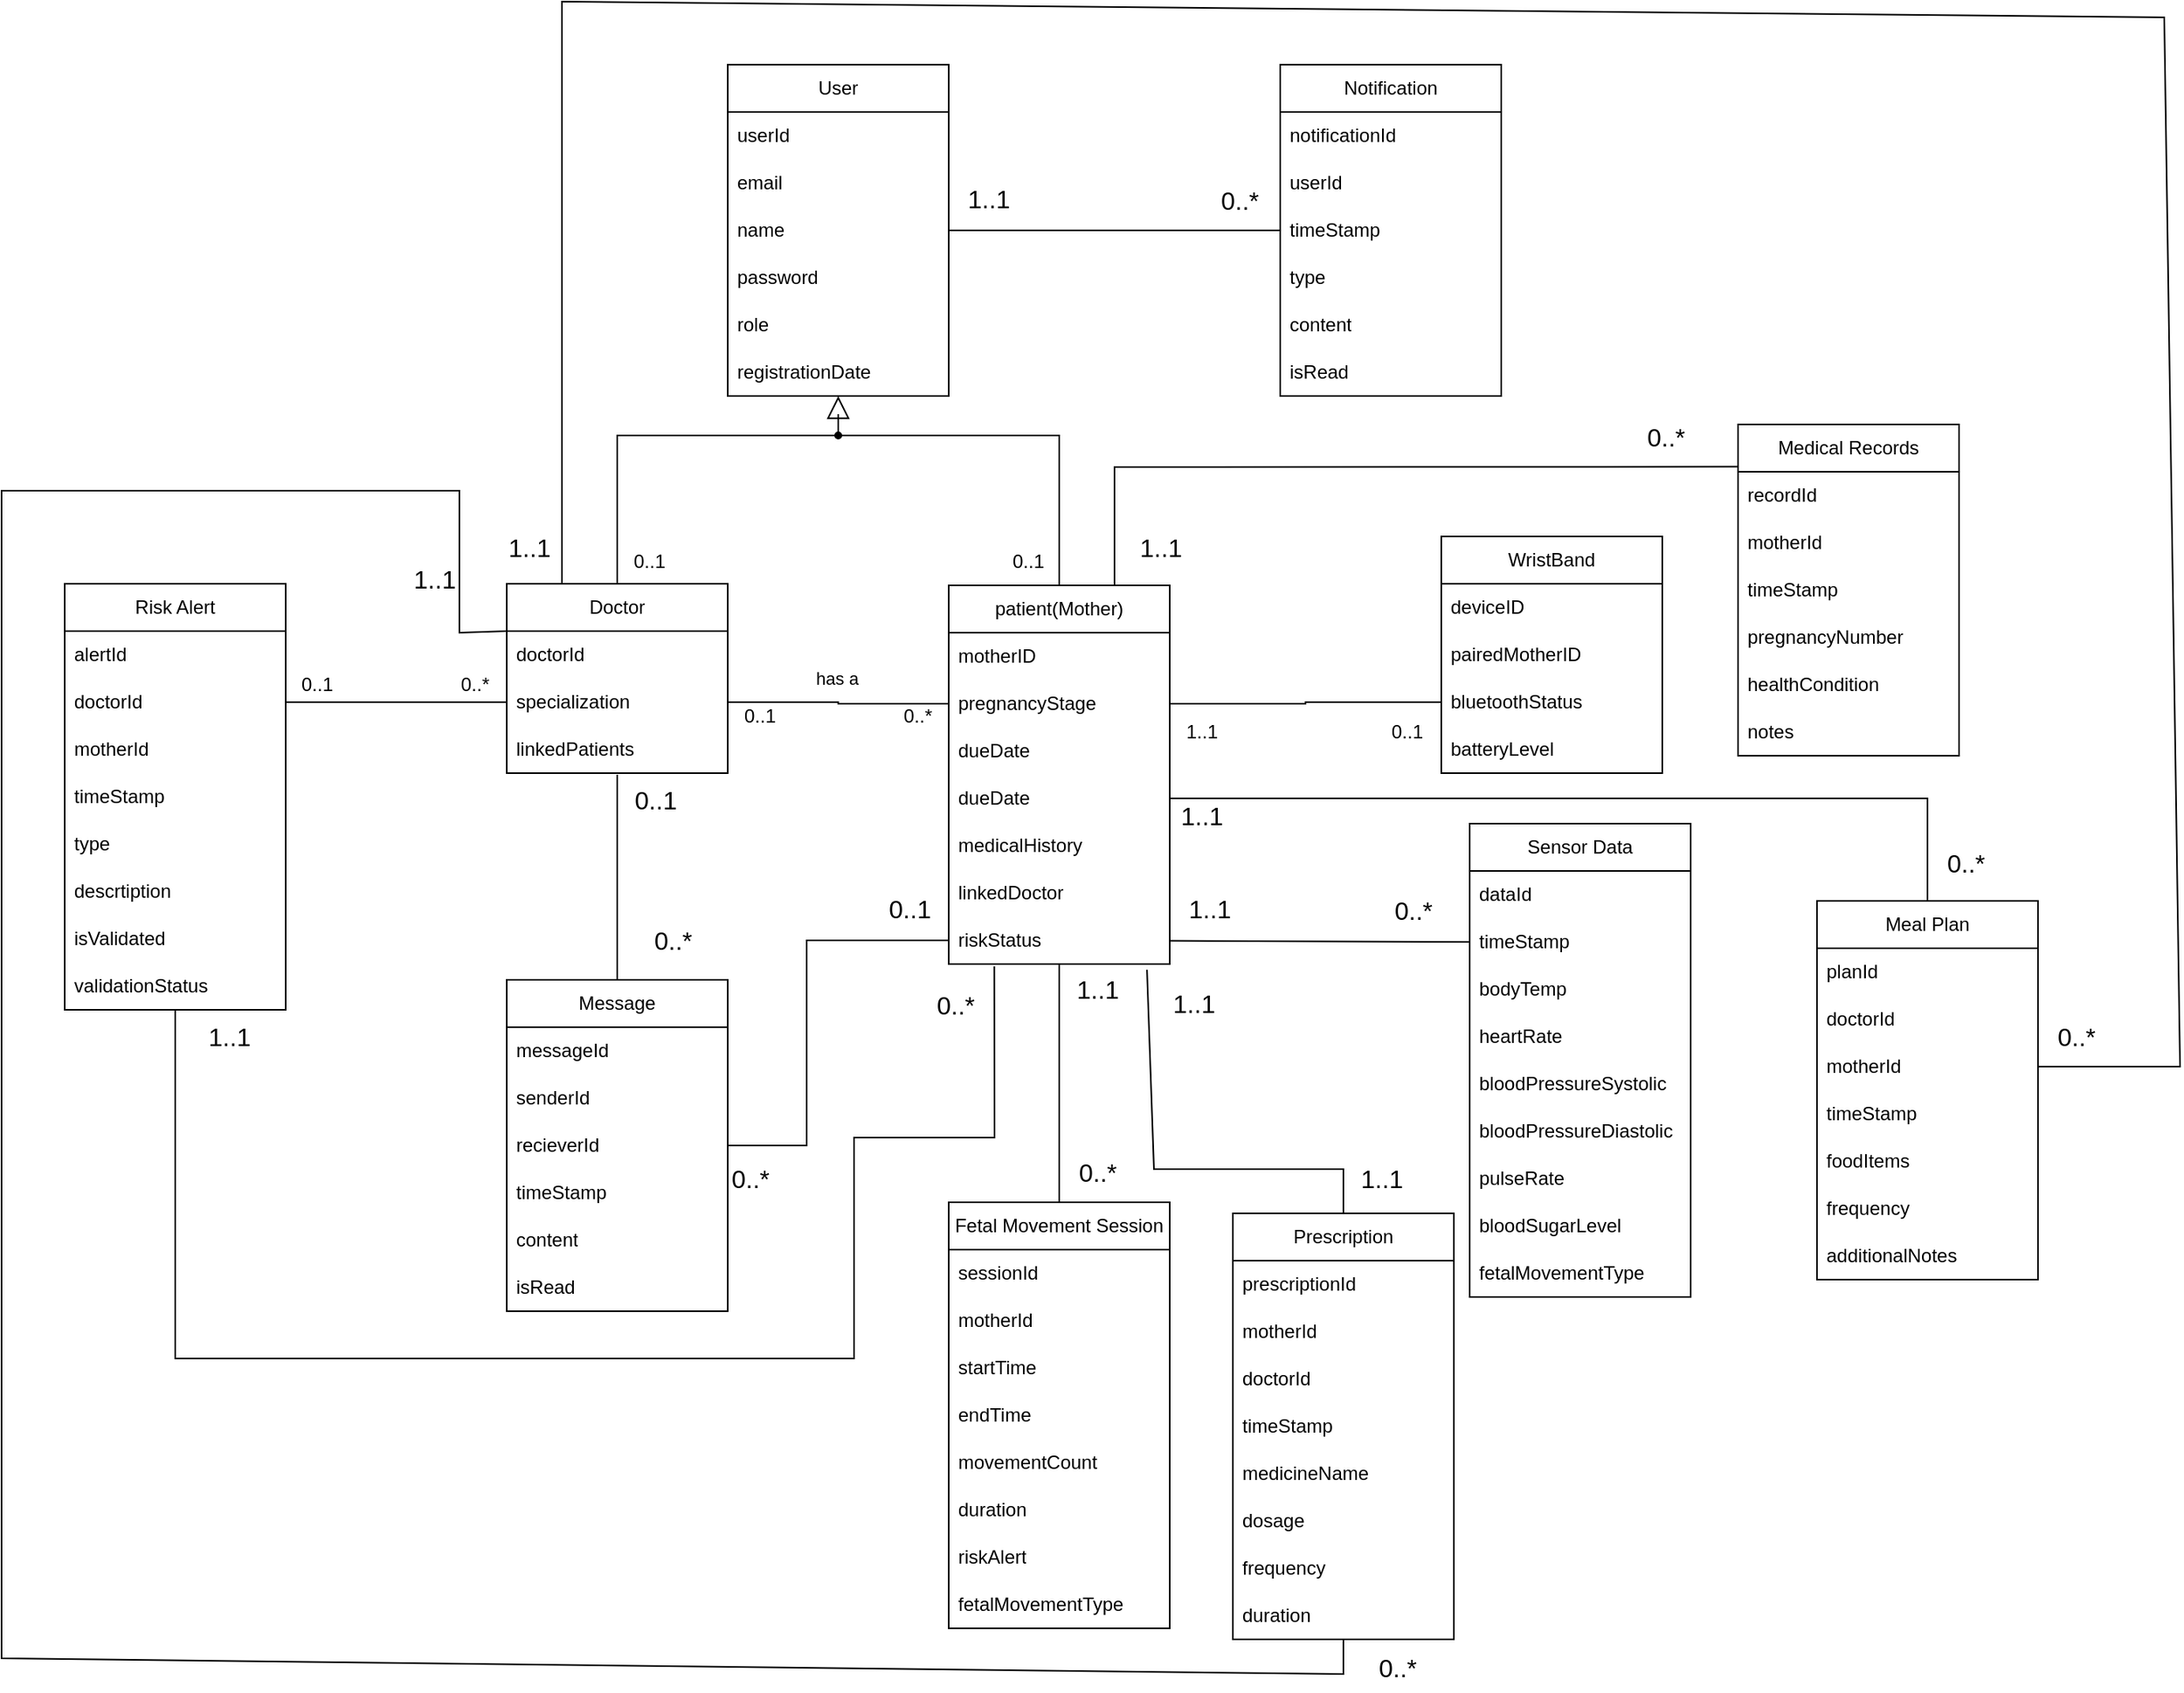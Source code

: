 <mxfile version="27.1.4">
  <diagram name="Page-1" id="QXlOrae3HvcA73Odysrz">
    <mxGraphModel dx="2279" dy="964" grid="1" gridSize="10" guides="1" tooltips="1" connect="1" arrows="1" fold="1" page="1" pageScale="1" pageWidth="850" pageHeight="1100" math="0" shadow="0">
      <root>
        <mxCell id="0" />
        <mxCell id="1" parent="0" />
        <mxCell id="uFgZeUcp4ouyGwzH0i9e-1" value="User" style="swimlane;fontStyle=0;childLayout=stackLayout;horizontal=1;startSize=30;horizontalStack=0;resizeParent=1;resizeParentMax=0;resizeLast=0;collapsible=1;marginBottom=0;whiteSpace=wrap;html=1;" parent="1" vertex="1">
          <mxGeometry x="120" y="60" width="140" height="210" as="geometry" />
        </mxCell>
        <mxCell id="uFgZeUcp4ouyGwzH0i9e-2" value="userId" style="text;strokeColor=none;fillColor=none;align=left;verticalAlign=middle;spacingLeft=4;spacingRight=4;overflow=hidden;points=[[0,0.5],[1,0.5]];portConstraint=eastwest;rotatable=0;whiteSpace=wrap;html=1;" parent="uFgZeUcp4ouyGwzH0i9e-1" vertex="1">
          <mxGeometry y="30" width="140" height="30" as="geometry" />
        </mxCell>
        <mxCell id="uFgZeUcp4ouyGwzH0i9e-3" value="email" style="text;strokeColor=none;fillColor=none;align=left;verticalAlign=middle;spacingLeft=4;spacingRight=4;overflow=hidden;points=[[0,0.5],[1,0.5]];portConstraint=eastwest;rotatable=0;whiteSpace=wrap;html=1;" parent="uFgZeUcp4ouyGwzH0i9e-1" vertex="1">
          <mxGeometry y="60" width="140" height="30" as="geometry" />
        </mxCell>
        <mxCell id="uFgZeUcp4ouyGwzH0i9e-4" value="name" style="text;strokeColor=none;fillColor=none;align=left;verticalAlign=middle;spacingLeft=4;spacingRight=4;overflow=hidden;points=[[0,0.5],[1,0.5]];portConstraint=eastwest;rotatable=0;whiteSpace=wrap;html=1;" parent="uFgZeUcp4ouyGwzH0i9e-1" vertex="1">
          <mxGeometry y="90" width="140" height="30" as="geometry" />
        </mxCell>
        <mxCell id="uFgZeUcp4ouyGwzH0i9e-5" value="password" style="text;strokeColor=none;fillColor=none;align=left;verticalAlign=middle;spacingLeft=4;spacingRight=4;overflow=hidden;points=[[0,0.5],[1,0.5]];portConstraint=eastwest;rotatable=0;whiteSpace=wrap;html=1;" parent="uFgZeUcp4ouyGwzH0i9e-1" vertex="1">
          <mxGeometry y="120" width="140" height="30" as="geometry" />
        </mxCell>
        <mxCell id="uFgZeUcp4ouyGwzH0i9e-6" value="role" style="text;strokeColor=none;fillColor=none;align=left;verticalAlign=middle;spacingLeft=4;spacingRight=4;overflow=hidden;points=[[0,0.5],[1,0.5]];portConstraint=eastwest;rotatable=0;whiteSpace=wrap;html=1;" parent="uFgZeUcp4ouyGwzH0i9e-1" vertex="1">
          <mxGeometry y="150" width="140" height="30" as="geometry" />
        </mxCell>
        <mxCell id="uFgZeUcp4ouyGwzH0i9e-13" value="registrationDate" style="text;strokeColor=none;fillColor=none;align=left;verticalAlign=middle;spacingLeft=4;spacingRight=4;overflow=hidden;points=[[0,0.5],[1,0.5]];portConstraint=eastwest;rotatable=0;whiteSpace=wrap;html=1;" parent="uFgZeUcp4ouyGwzH0i9e-1" vertex="1">
          <mxGeometry y="180" width="140" height="30" as="geometry" />
        </mxCell>
        <mxCell id="uFgZeUcp4ouyGwzH0i9e-14" value="Doctor" style="swimlane;fontStyle=0;childLayout=stackLayout;horizontal=1;startSize=30;horizontalStack=0;resizeParent=1;resizeParentMax=0;resizeLast=0;collapsible=1;marginBottom=0;whiteSpace=wrap;html=1;" parent="1" vertex="1">
          <mxGeometry x="-20" y="389" width="140" height="120" as="geometry" />
        </mxCell>
        <mxCell id="uFgZeUcp4ouyGwzH0i9e-15" value="doctorId" style="text;strokeColor=none;fillColor=none;align=left;verticalAlign=middle;spacingLeft=4;spacingRight=4;overflow=hidden;points=[[0,0.5],[1,0.5]];portConstraint=eastwest;rotatable=0;whiteSpace=wrap;html=1;" parent="uFgZeUcp4ouyGwzH0i9e-14" vertex="1">
          <mxGeometry y="30" width="140" height="30" as="geometry" />
        </mxCell>
        <mxCell id="uFgZeUcp4ouyGwzH0i9e-16" value="specialization" style="text;strokeColor=none;fillColor=none;align=left;verticalAlign=middle;spacingLeft=4;spacingRight=4;overflow=hidden;points=[[0,0.5],[1,0.5]];portConstraint=eastwest;rotatable=0;whiteSpace=wrap;html=1;" parent="uFgZeUcp4ouyGwzH0i9e-14" vertex="1">
          <mxGeometry y="60" width="140" height="30" as="geometry" />
        </mxCell>
        <mxCell id="uFgZeUcp4ouyGwzH0i9e-17" value="linkedPatients" style="text;strokeColor=none;fillColor=none;align=left;verticalAlign=middle;spacingLeft=4;spacingRight=4;overflow=hidden;points=[[0,0.5],[1,0.5]];portConstraint=eastwest;rotatable=0;whiteSpace=wrap;html=1;" parent="uFgZeUcp4ouyGwzH0i9e-14" vertex="1">
          <mxGeometry y="90" width="140" height="30" as="geometry" />
        </mxCell>
        <mxCell id="jesQ5mPzOSgWK-Ni0imk-15" style="edgeStyle=none;curved=1;rounded=0;orthogonalLoop=1;jettySize=auto;html=1;fontSize=12;startSize=8;endSize=8;endArrow=none;startFill=0;" edge="1" parent="1" source="uFgZeUcp4ouyGwzH0i9e-21" target="uFgZeUcp4ouyGwzH0i9e-46">
          <mxGeometry relative="1" as="geometry" />
        </mxCell>
        <mxCell id="uFgZeUcp4ouyGwzH0i9e-21" value="patient(Mother)" style="swimlane;fontStyle=0;childLayout=stackLayout;horizontal=1;startSize=30;horizontalStack=0;resizeParent=1;resizeParentMax=0;resizeLast=0;collapsible=1;marginBottom=0;whiteSpace=wrap;html=1;" parent="1" vertex="1">
          <mxGeometry x="260" y="390" width="140" height="240" as="geometry" />
        </mxCell>
        <mxCell id="uFgZeUcp4ouyGwzH0i9e-22" value="motherID" style="text;strokeColor=none;fillColor=none;align=left;verticalAlign=middle;spacingLeft=4;spacingRight=4;overflow=hidden;points=[[0,0.5],[1,0.5]];portConstraint=eastwest;rotatable=0;whiteSpace=wrap;html=1;" parent="uFgZeUcp4ouyGwzH0i9e-21" vertex="1">
          <mxGeometry y="30" width="140" height="30" as="geometry" />
        </mxCell>
        <mxCell id="uFgZeUcp4ouyGwzH0i9e-23" value="pregnancyStage" style="text;strokeColor=none;fillColor=none;align=left;verticalAlign=middle;spacingLeft=4;spacingRight=4;overflow=hidden;points=[[0,0.5],[1,0.5]];portConstraint=eastwest;rotatable=0;whiteSpace=wrap;html=1;" parent="uFgZeUcp4ouyGwzH0i9e-21" vertex="1">
          <mxGeometry y="60" width="140" height="30" as="geometry" />
        </mxCell>
        <mxCell id="uFgZeUcp4ouyGwzH0i9e-24" value="dueDate" style="text;strokeColor=none;fillColor=none;align=left;verticalAlign=middle;spacingLeft=4;spacingRight=4;overflow=hidden;points=[[0,0.5],[1,0.5]];portConstraint=eastwest;rotatable=0;whiteSpace=wrap;html=1;" parent="uFgZeUcp4ouyGwzH0i9e-21" vertex="1">
          <mxGeometry y="90" width="140" height="30" as="geometry" />
        </mxCell>
        <mxCell id="SvW5NllUIpHuFketknN2-15" value="dueDate" style="text;strokeColor=none;fillColor=none;align=left;verticalAlign=middle;spacingLeft=4;spacingRight=4;overflow=hidden;points=[[0,0.5],[1,0.5]];portConstraint=eastwest;rotatable=0;whiteSpace=wrap;html=1;" parent="uFgZeUcp4ouyGwzH0i9e-21" vertex="1">
          <mxGeometry y="120" width="140" height="30" as="geometry" />
        </mxCell>
        <mxCell id="uFgZeUcp4ouyGwzH0i9e-25" value="medicalHistory" style="text;strokeColor=none;fillColor=none;align=left;verticalAlign=middle;spacingLeft=4;spacingRight=4;overflow=hidden;points=[[0,0.5],[1,0.5]];portConstraint=eastwest;rotatable=0;whiteSpace=wrap;html=1;" parent="uFgZeUcp4ouyGwzH0i9e-21" vertex="1">
          <mxGeometry y="150" width="140" height="30" as="geometry" />
        </mxCell>
        <mxCell id="uFgZeUcp4ouyGwzH0i9e-26" value="linkedDoctor" style="text;strokeColor=none;fillColor=none;align=left;verticalAlign=middle;spacingLeft=4;spacingRight=4;overflow=hidden;points=[[0,0.5],[1,0.5]];portConstraint=eastwest;rotatable=0;whiteSpace=wrap;html=1;" parent="uFgZeUcp4ouyGwzH0i9e-21" vertex="1">
          <mxGeometry y="180" width="140" height="30" as="geometry" />
        </mxCell>
        <mxCell id="uFgZeUcp4ouyGwzH0i9e-27" value="riskStatus" style="text;strokeColor=none;fillColor=none;align=left;verticalAlign=middle;spacingLeft=4;spacingRight=4;overflow=hidden;points=[[0,0.5],[1,0.5]];portConstraint=eastwest;rotatable=0;whiteSpace=wrap;html=1;" parent="uFgZeUcp4ouyGwzH0i9e-21" vertex="1">
          <mxGeometry y="210" width="140" height="30" as="geometry" />
        </mxCell>
        <mxCell id="uFgZeUcp4ouyGwzH0i9e-28" value="WristBand" style="swimlane;fontStyle=0;childLayout=stackLayout;horizontal=1;startSize=30;horizontalStack=0;resizeParent=1;resizeParentMax=0;resizeLast=0;collapsible=1;marginBottom=0;whiteSpace=wrap;html=1;" parent="1" vertex="1">
          <mxGeometry x="572" y="359" width="140" height="150" as="geometry" />
        </mxCell>
        <mxCell id="uFgZeUcp4ouyGwzH0i9e-29" value="deviceID" style="text;strokeColor=none;fillColor=none;align=left;verticalAlign=middle;spacingLeft=4;spacingRight=4;overflow=hidden;points=[[0,0.5],[1,0.5]];portConstraint=eastwest;rotatable=0;whiteSpace=wrap;html=1;" parent="uFgZeUcp4ouyGwzH0i9e-28" vertex="1">
          <mxGeometry y="30" width="140" height="30" as="geometry" />
        </mxCell>
        <mxCell id="uFgZeUcp4ouyGwzH0i9e-30" value="pairedMotherID" style="text;strokeColor=none;fillColor=none;align=left;verticalAlign=middle;spacingLeft=4;spacingRight=4;overflow=hidden;points=[[0,0.5],[1,0.5]];portConstraint=eastwest;rotatable=0;whiteSpace=wrap;html=1;" parent="uFgZeUcp4ouyGwzH0i9e-28" vertex="1">
          <mxGeometry y="60" width="140" height="30" as="geometry" />
        </mxCell>
        <mxCell id="uFgZeUcp4ouyGwzH0i9e-31" value="bluetoothStatus" style="text;strokeColor=none;fillColor=none;align=left;verticalAlign=middle;spacingLeft=4;spacingRight=4;overflow=hidden;points=[[0,0.5],[1,0.5]];portConstraint=eastwest;rotatable=0;whiteSpace=wrap;html=1;" parent="uFgZeUcp4ouyGwzH0i9e-28" vertex="1">
          <mxGeometry y="90" width="140" height="30" as="geometry" />
        </mxCell>
        <mxCell id="uFgZeUcp4ouyGwzH0i9e-32" value="batteryLevel" style="text;strokeColor=none;fillColor=none;align=left;verticalAlign=middle;spacingLeft=4;spacingRight=4;overflow=hidden;points=[[0,0.5],[1,0.5]];portConstraint=eastwest;rotatable=0;whiteSpace=wrap;html=1;" parent="uFgZeUcp4ouyGwzH0i9e-28" vertex="1">
          <mxGeometry y="120" width="140" height="30" as="geometry" />
        </mxCell>
        <mxCell id="uFgZeUcp4ouyGwzH0i9e-35" value="Sensor Data" style="swimlane;fontStyle=0;childLayout=stackLayout;horizontal=1;startSize=30;horizontalStack=0;resizeParent=1;resizeParentMax=0;resizeLast=0;collapsible=1;marginBottom=0;whiteSpace=wrap;html=1;" parent="1" vertex="1">
          <mxGeometry x="590" y="541" width="140" height="300" as="geometry" />
        </mxCell>
        <mxCell id="uFgZeUcp4ouyGwzH0i9e-36" value="dataId" style="text;strokeColor=none;fillColor=none;align=left;verticalAlign=middle;spacingLeft=4;spacingRight=4;overflow=hidden;points=[[0,0.5],[1,0.5]];portConstraint=eastwest;rotatable=0;whiteSpace=wrap;html=1;" parent="uFgZeUcp4ouyGwzH0i9e-35" vertex="1">
          <mxGeometry y="30" width="140" height="30" as="geometry" />
        </mxCell>
        <mxCell id="uFgZeUcp4ouyGwzH0i9e-37" value="timeStamp" style="text;strokeColor=none;fillColor=none;align=left;verticalAlign=middle;spacingLeft=4;spacingRight=4;overflow=hidden;points=[[0,0.5],[1,0.5]];portConstraint=eastwest;rotatable=0;whiteSpace=wrap;html=1;" parent="uFgZeUcp4ouyGwzH0i9e-35" vertex="1">
          <mxGeometry y="60" width="140" height="30" as="geometry" />
        </mxCell>
        <mxCell id="uFgZeUcp4ouyGwzH0i9e-38" value="bodyTemp" style="text;strokeColor=none;fillColor=none;align=left;verticalAlign=middle;spacingLeft=4;spacingRight=4;overflow=hidden;points=[[0,0.5],[1,0.5]];portConstraint=eastwest;rotatable=0;whiteSpace=wrap;html=1;" parent="uFgZeUcp4ouyGwzH0i9e-35" vertex="1">
          <mxGeometry y="90" width="140" height="30" as="geometry" />
        </mxCell>
        <mxCell id="uFgZeUcp4ouyGwzH0i9e-39" value="heartRate" style="text;strokeColor=none;fillColor=none;align=left;verticalAlign=middle;spacingLeft=4;spacingRight=4;overflow=hidden;points=[[0,0.5],[1,0.5]];portConstraint=eastwest;rotatable=0;whiteSpace=wrap;html=1;" parent="uFgZeUcp4ouyGwzH0i9e-35" vertex="1">
          <mxGeometry y="120" width="140" height="30" as="geometry" />
        </mxCell>
        <mxCell id="uFgZeUcp4ouyGwzH0i9e-40" value="bloodPressureSystolic" style="text;strokeColor=none;fillColor=none;align=left;verticalAlign=middle;spacingLeft=4;spacingRight=4;overflow=hidden;points=[[0,0.5],[1,0.5]];portConstraint=eastwest;rotatable=0;whiteSpace=wrap;html=1;" parent="uFgZeUcp4ouyGwzH0i9e-35" vertex="1">
          <mxGeometry y="150" width="140" height="30" as="geometry" />
        </mxCell>
        <mxCell id="uFgZeUcp4ouyGwzH0i9e-42" value="bloodPressureDiastolic" style="text;strokeColor=none;fillColor=none;align=left;verticalAlign=middle;spacingLeft=4;spacingRight=4;overflow=hidden;points=[[0,0.5],[1,0.5]];portConstraint=eastwest;rotatable=0;whiteSpace=wrap;html=1;" parent="uFgZeUcp4ouyGwzH0i9e-35" vertex="1">
          <mxGeometry y="180" width="140" height="30" as="geometry" />
        </mxCell>
        <mxCell id="uFgZeUcp4ouyGwzH0i9e-43" value="pulseRate" style="text;strokeColor=none;fillColor=none;align=left;verticalAlign=middle;spacingLeft=4;spacingRight=4;overflow=hidden;points=[[0,0.5],[1,0.5]];portConstraint=eastwest;rotatable=0;whiteSpace=wrap;html=1;" parent="uFgZeUcp4ouyGwzH0i9e-35" vertex="1">
          <mxGeometry y="210" width="140" height="30" as="geometry" />
        </mxCell>
        <mxCell id="uFgZeUcp4ouyGwzH0i9e-44" value="bloodSugarLevel" style="text;strokeColor=none;fillColor=none;align=left;verticalAlign=middle;spacingLeft=4;spacingRight=4;overflow=hidden;points=[[0,0.5],[1,0.5]];portConstraint=eastwest;rotatable=0;whiteSpace=wrap;html=1;" parent="uFgZeUcp4ouyGwzH0i9e-35" vertex="1">
          <mxGeometry y="240" width="140" height="30" as="geometry" />
        </mxCell>
        <mxCell id="uFgZeUcp4ouyGwzH0i9e-45" value="fetalMovementType" style="text;strokeColor=none;fillColor=none;align=left;verticalAlign=middle;spacingLeft=4;spacingRight=4;overflow=hidden;points=[[0,0.5],[1,0.5]];portConstraint=eastwest;rotatable=0;whiteSpace=wrap;html=1;" parent="uFgZeUcp4ouyGwzH0i9e-35" vertex="1">
          <mxGeometry y="270" width="140" height="30" as="geometry" />
        </mxCell>
        <mxCell id="uFgZeUcp4ouyGwzH0i9e-46" value="Fetal Movement Session" style="swimlane;fontStyle=0;childLayout=stackLayout;horizontal=1;startSize=30;horizontalStack=0;resizeParent=1;resizeParentMax=0;resizeLast=0;collapsible=1;marginBottom=0;whiteSpace=wrap;html=1;" parent="1" vertex="1">
          <mxGeometry x="260" y="781" width="140" height="270" as="geometry" />
        </mxCell>
        <mxCell id="uFgZeUcp4ouyGwzH0i9e-47" value="sessionId" style="text;strokeColor=none;fillColor=none;align=left;verticalAlign=middle;spacingLeft=4;spacingRight=4;overflow=hidden;points=[[0,0.5],[1,0.5]];portConstraint=eastwest;rotatable=0;whiteSpace=wrap;html=1;" parent="uFgZeUcp4ouyGwzH0i9e-46" vertex="1">
          <mxGeometry y="30" width="140" height="30" as="geometry" />
        </mxCell>
        <mxCell id="uFgZeUcp4ouyGwzH0i9e-48" value="motherId" style="text;strokeColor=none;fillColor=none;align=left;verticalAlign=middle;spacingLeft=4;spacingRight=4;overflow=hidden;points=[[0,0.5],[1,0.5]];portConstraint=eastwest;rotatable=0;whiteSpace=wrap;html=1;" parent="uFgZeUcp4ouyGwzH0i9e-46" vertex="1">
          <mxGeometry y="60" width="140" height="30" as="geometry" />
        </mxCell>
        <mxCell id="uFgZeUcp4ouyGwzH0i9e-49" value="startTime" style="text;strokeColor=none;fillColor=none;align=left;verticalAlign=middle;spacingLeft=4;spacingRight=4;overflow=hidden;points=[[0,0.5],[1,0.5]];portConstraint=eastwest;rotatable=0;whiteSpace=wrap;html=1;" parent="uFgZeUcp4ouyGwzH0i9e-46" vertex="1">
          <mxGeometry y="90" width="140" height="30" as="geometry" />
        </mxCell>
        <mxCell id="uFgZeUcp4ouyGwzH0i9e-50" value="endTime" style="text;strokeColor=none;fillColor=none;align=left;verticalAlign=middle;spacingLeft=4;spacingRight=4;overflow=hidden;points=[[0,0.5],[1,0.5]];portConstraint=eastwest;rotatable=0;whiteSpace=wrap;html=1;" parent="uFgZeUcp4ouyGwzH0i9e-46" vertex="1">
          <mxGeometry y="120" width="140" height="30" as="geometry" />
        </mxCell>
        <mxCell id="uFgZeUcp4ouyGwzH0i9e-51" value="movementCount" style="text;strokeColor=none;fillColor=none;align=left;verticalAlign=middle;spacingLeft=4;spacingRight=4;overflow=hidden;points=[[0,0.5],[1,0.5]];portConstraint=eastwest;rotatable=0;whiteSpace=wrap;html=1;" parent="uFgZeUcp4ouyGwzH0i9e-46" vertex="1">
          <mxGeometry y="150" width="140" height="30" as="geometry" />
        </mxCell>
        <mxCell id="uFgZeUcp4ouyGwzH0i9e-52" value="duration" style="text;strokeColor=none;fillColor=none;align=left;verticalAlign=middle;spacingLeft=4;spacingRight=4;overflow=hidden;points=[[0,0.5],[1,0.5]];portConstraint=eastwest;rotatable=0;whiteSpace=wrap;html=1;" parent="uFgZeUcp4ouyGwzH0i9e-46" vertex="1">
          <mxGeometry y="180" width="140" height="30" as="geometry" />
        </mxCell>
        <mxCell id="uFgZeUcp4ouyGwzH0i9e-53" value="riskAlert" style="text;strokeColor=none;fillColor=none;align=left;verticalAlign=middle;spacingLeft=4;spacingRight=4;overflow=hidden;points=[[0,0.5],[1,0.5]];portConstraint=eastwest;rotatable=0;whiteSpace=wrap;html=1;" parent="uFgZeUcp4ouyGwzH0i9e-46" vertex="1">
          <mxGeometry y="210" width="140" height="30" as="geometry" />
        </mxCell>
        <mxCell id="uFgZeUcp4ouyGwzH0i9e-55" value="fetalMovementType" style="text;strokeColor=none;fillColor=none;align=left;verticalAlign=middle;spacingLeft=4;spacingRight=4;overflow=hidden;points=[[0,0.5],[1,0.5]];portConstraint=eastwest;rotatable=0;whiteSpace=wrap;html=1;" parent="uFgZeUcp4ouyGwzH0i9e-46" vertex="1">
          <mxGeometry y="240" width="140" height="30" as="geometry" />
        </mxCell>
        <mxCell id="jesQ5mPzOSgWK-Ni0imk-26" style="edgeStyle=none;curved=0;rounded=0;orthogonalLoop=1;jettySize=auto;html=1;exitX=0.5;exitY=0;exitDx=0;exitDy=0;entryX=1;entryY=0.5;entryDx=0;entryDy=0;fontSize=12;startSize=8;endSize=8;endArrow=none;startFill=0;" edge="1" parent="1" source="uFgZeUcp4ouyGwzH0i9e-56" target="SvW5NllUIpHuFketknN2-15">
          <mxGeometry relative="1" as="geometry">
            <Array as="points">
              <mxPoint x="880" y="525" />
            </Array>
          </mxGeometry>
        </mxCell>
        <mxCell id="uFgZeUcp4ouyGwzH0i9e-56" value="Meal Plan" style="swimlane;fontStyle=0;childLayout=stackLayout;horizontal=1;startSize=30;horizontalStack=0;resizeParent=1;resizeParentMax=0;resizeLast=0;collapsible=1;marginBottom=0;whiteSpace=wrap;html=1;" parent="1" vertex="1">
          <mxGeometry x="810" y="590" width="140" height="240" as="geometry" />
        </mxCell>
        <mxCell id="uFgZeUcp4ouyGwzH0i9e-57" value="planId" style="text;strokeColor=none;fillColor=none;align=left;verticalAlign=middle;spacingLeft=4;spacingRight=4;overflow=hidden;points=[[0,0.5],[1,0.5]];portConstraint=eastwest;rotatable=0;whiteSpace=wrap;html=1;" parent="uFgZeUcp4ouyGwzH0i9e-56" vertex="1">
          <mxGeometry y="30" width="140" height="30" as="geometry" />
        </mxCell>
        <mxCell id="uFgZeUcp4ouyGwzH0i9e-58" value="doctorId" style="text;strokeColor=none;fillColor=none;align=left;verticalAlign=middle;spacingLeft=4;spacingRight=4;overflow=hidden;points=[[0,0.5],[1,0.5]];portConstraint=eastwest;rotatable=0;whiteSpace=wrap;html=1;" parent="uFgZeUcp4ouyGwzH0i9e-56" vertex="1">
          <mxGeometry y="60" width="140" height="30" as="geometry" />
        </mxCell>
        <mxCell id="uFgZeUcp4ouyGwzH0i9e-59" value="motherId" style="text;strokeColor=none;fillColor=none;align=left;verticalAlign=middle;spacingLeft=4;spacingRight=4;overflow=hidden;points=[[0,0.5],[1,0.5]];portConstraint=eastwest;rotatable=0;whiteSpace=wrap;html=1;" parent="uFgZeUcp4ouyGwzH0i9e-56" vertex="1">
          <mxGeometry y="90" width="140" height="30" as="geometry" />
        </mxCell>
        <mxCell id="uFgZeUcp4ouyGwzH0i9e-60" value="timeStamp" style="text;strokeColor=none;fillColor=none;align=left;verticalAlign=middle;spacingLeft=4;spacingRight=4;overflow=hidden;points=[[0,0.5],[1,0.5]];portConstraint=eastwest;rotatable=0;whiteSpace=wrap;html=1;" parent="uFgZeUcp4ouyGwzH0i9e-56" vertex="1">
          <mxGeometry y="120" width="140" height="30" as="geometry" />
        </mxCell>
        <mxCell id="uFgZeUcp4ouyGwzH0i9e-61" value="foodItems" style="text;strokeColor=none;fillColor=none;align=left;verticalAlign=middle;spacingLeft=4;spacingRight=4;overflow=hidden;points=[[0,0.5],[1,0.5]];portConstraint=eastwest;rotatable=0;whiteSpace=wrap;html=1;" parent="uFgZeUcp4ouyGwzH0i9e-56" vertex="1">
          <mxGeometry y="150" width="140" height="30" as="geometry" />
        </mxCell>
        <mxCell id="uFgZeUcp4ouyGwzH0i9e-62" value="frequency" style="text;strokeColor=none;fillColor=none;align=left;verticalAlign=middle;spacingLeft=4;spacingRight=4;overflow=hidden;points=[[0,0.5],[1,0.5]];portConstraint=eastwest;rotatable=0;whiteSpace=wrap;html=1;" parent="uFgZeUcp4ouyGwzH0i9e-56" vertex="1">
          <mxGeometry y="180" width="140" height="30" as="geometry" />
        </mxCell>
        <mxCell id="uFgZeUcp4ouyGwzH0i9e-64" value="additionalNotes" style="text;strokeColor=none;fillColor=none;align=left;verticalAlign=middle;spacingLeft=4;spacingRight=4;overflow=hidden;points=[[0,0.5],[1,0.5]];portConstraint=eastwest;rotatable=0;whiteSpace=wrap;html=1;" parent="uFgZeUcp4ouyGwzH0i9e-56" vertex="1">
          <mxGeometry y="210" width="140" height="30" as="geometry" />
        </mxCell>
        <mxCell id="uFgZeUcp4ouyGwzH0i9e-65" value="Prescription" style="swimlane;fontStyle=0;childLayout=stackLayout;horizontal=1;startSize=30;horizontalStack=0;resizeParent=1;resizeParentMax=0;resizeLast=0;collapsible=1;marginBottom=0;whiteSpace=wrap;html=1;" parent="1" vertex="1">
          <mxGeometry x="440" y="788" width="140" height="270" as="geometry" />
        </mxCell>
        <mxCell id="uFgZeUcp4ouyGwzH0i9e-66" value="prescriptionId" style="text;strokeColor=none;fillColor=none;align=left;verticalAlign=middle;spacingLeft=4;spacingRight=4;overflow=hidden;points=[[0,0.5],[1,0.5]];portConstraint=eastwest;rotatable=0;whiteSpace=wrap;html=1;" parent="uFgZeUcp4ouyGwzH0i9e-65" vertex="1">
          <mxGeometry y="30" width="140" height="30" as="geometry" />
        </mxCell>
        <mxCell id="uFgZeUcp4ouyGwzH0i9e-67" value="motherId" style="text;strokeColor=none;fillColor=none;align=left;verticalAlign=middle;spacingLeft=4;spacingRight=4;overflow=hidden;points=[[0,0.5],[1,0.5]];portConstraint=eastwest;rotatable=0;whiteSpace=wrap;html=1;" parent="uFgZeUcp4ouyGwzH0i9e-65" vertex="1">
          <mxGeometry y="60" width="140" height="30" as="geometry" />
        </mxCell>
        <mxCell id="uFgZeUcp4ouyGwzH0i9e-68" value="doctorId" style="text;strokeColor=none;fillColor=none;align=left;verticalAlign=middle;spacingLeft=4;spacingRight=4;overflow=hidden;points=[[0,0.5],[1,0.5]];portConstraint=eastwest;rotatable=0;whiteSpace=wrap;html=1;" parent="uFgZeUcp4ouyGwzH0i9e-65" vertex="1">
          <mxGeometry y="90" width="140" height="30" as="geometry" />
        </mxCell>
        <mxCell id="uFgZeUcp4ouyGwzH0i9e-69" value="timeStamp" style="text;strokeColor=none;fillColor=none;align=left;verticalAlign=middle;spacingLeft=4;spacingRight=4;overflow=hidden;points=[[0,0.5],[1,0.5]];portConstraint=eastwest;rotatable=0;whiteSpace=wrap;html=1;" parent="uFgZeUcp4ouyGwzH0i9e-65" vertex="1">
          <mxGeometry y="120" width="140" height="30" as="geometry" />
        </mxCell>
        <mxCell id="uFgZeUcp4ouyGwzH0i9e-70" value="medicineName" style="text;strokeColor=none;fillColor=none;align=left;verticalAlign=middle;spacingLeft=4;spacingRight=4;overflow=hidden;points=[[0,0.5],[1,0.5]];portConstraint=eastwest;rotatable=0;whiteSpace=wrap;html=1;" parent="uFgZeUcp4ouyGwzH0i9e-65" vertex="1">
          <mxGeometry y="150" width="140" height="30" as="geometry" />
        </mxCell>
        <mxCell id="uFgZeUcp4ouyGwzH0i9e-71" value="dosage" style="text;strokeColor=none;fillColor=none;align=left;verticalAlign=middle;spacingLeft=4;spacingRight=4;overflow=hidden;points=[[0,0.5],[1,0.5]];portConstraint=eastwest;rotatable=0;whiteSpace=wrap;html=1;" parent="uFgZeUcp4ouyGwzH0i9e-65" vertex="1">
          <mxGeometry y="180" width="140" height="30" as="geometry" />
        </mxCell>
        <mxCell id="uFgZeUcp4ouyGwzH0i9e-72" value="frequency" style="text;strokeColor=none;fillColor=none;align=left;verticalAlign=middle;spacingLeft=4;spacingRight=4;overflow=hidden;points=[[0,0.5],[1,0.5]];portConstraint=eastwest;rotatable=0;whiteSpace=wrap;html=1;" parent="uFgZeUcp4ouyGwzH0i9e-65" vertex="1">
          <mxGeometry y="210" width="140" height="30" as="geometry" />
        </mxCell>
        <mxCell id="uFgZeUcp4ouyGwzH0i9e-73" value="duration" style="text;strokeColor=none;fillColor=none;align=left;verticalAlign=middle;spacingLeft=4;spacingRight=4;overflow=hidden;points=[[0,0.5],[1,0.5]];portConstraint=eastwest;rotatable=0;whiteSpace=wrap;html=1;" parent="uFgZeUcp4ouyGwzH0i9e-65" vertex="1">
          <mxGeometry y="240" width="140" height="30" as="geometry" />
        </mxCell>
        <mxCell id="uFgZeUcp4ouyGwzH0i9e-74" value="Medical Records" style="swimlane;fontStyle=0;childLayout=stackLayout;horizontal=1;startSize=30;horizontalStack=0;resizeParent=1;resizeParentMax=0;resizeLast=0;collapsible=1;marginBottom=0;whiteSpace=wrap;html=1;" parent="1" vertex="1">
          <mxGeometry x="760" y="288" width="140" height="210" as="geometry" />
        </mxCell>
        <mxCell id="uFgZeUcp4ouyGwzH0i9e-75" value="recordId" style="text;strokeColor=none;fillColor=none;align=left;verticalAlign=middle;spacingLeft=4;spacingRight=4;overflow=hidden;points=[[0,0.5],[1,0.5]];portConstraint=eastwest;rotatable=0;whiteSpace=wrap;html=1;" parent="uFgZeUcp4ouyGwzH0i9e-74" vertex="1">
          <mxGeometry y="30" width="140" height="30" as="geometry" />
        </mxCell>
        <mxCell id="uFgZeUcp4ouyGwzH0i9e-76" value="motherId" style="text;strokeColor=none;fillColor=none;align=left;verticalAlign=middle;spacingLeft=4;spacingRight=4;overflow=hidden;points=[[0,0.5],[1,0.5]];portConstraint=eastwest;rotatable=0;whiteSpace=wrap;html=1;" parent="uFgZeUcp4ouyGwzH0i9e-74" vertex="1">
          <mxGeometry y="60" width="140" height="30" as="geometry" />
        </mxCell>
        <mxCell id="uFgZeUcp4ouyGwzH0i9e-77" value="timeStamp" style="text;strokeColor=none;fillColor=none;align=left;verticalAlign=middle;spacingLeft=4;spacingRight=4;overflow=hidden;points=[[0,0.5],[1,0.5]];portConstraint=eastwest;rotatable=0;whiteSpace=wrap;html=1;" parent="uFgZeUcp4ouyGwzH0i9e-74" vertex="1">
          <mxGeometry y="90" width="140" height="30" as="geometry" />
        </mxCell>
        <mxCell id="uFgZeUcp4ouyGwzH0i9e-78" value="pregnancyNumber" style="text;strokeColor=none;fillColor=none;align=left;verticalAlign=middle;spacingLeft=4;spacingRight=4;overflow=hidden;points=[[0,0.5],[1,0.5]];portConstraint=eastwest;rotatable=0;whiteSpace=wrap;html=1;" parent="uFgZeUcp4ouyGwzH0i9e-74" vertex="1">
          <mxGeometry y="120" width="140" height="30" as="geometry" />
        </mxCell>
        <mxCell id="uFgZeUcp4ouyGwzH0i9e-79" value="healthCondition" style="text;strokeColor=none;fillColor=none;align=left;verticalAlign=middle;spacingLeft=4;spacingRight=4;overflow=hidden;points=[[0,0.5],[1,0.5]];portConstraint=eastwest;rotatable=0;whiteSpace=wrap;html=1;" parent="uFgZeUcp4ouyGwzH0i9e-74" vertex="1">
          <mxGeometry y="150" width="140" height="30" as="geometry" />
        </mxCell>
        <mxCell id="uFgZeUcp4ouyGwzH0i9e-80" value="notes" style="text;strokeColor=none;fillColor=none;align=left;verticalAlign=middle;spacingLeft=4;spacingRight=4;overflow=hidden;points=[[0,0.5],[1,0.5]];portConstraint=eastwest;rotatable=0;whiteSpace=wrap;html=1;" parent="uFgZeUcp4ouyGwzH0i9e-74" vertex="1">
          <mxGeometry y="180" width="140" height="30" as="geometry" />
        </mxCell>
        <mxCell id="uFgZeUcp4ouyGwzH0i9e-83" value="Notification" style="swimlane;fontStyle=0;childLayout=stackLayout;horizontal=1;startSize=30;horizontalStack=0;resizeParent=1;resizeParentMax=0;resizeLast=0;collapsible=1;marginBottom=0;whiteSpace=wrap;html=1;" parent="1" vertex="1">
          <mxGeometry x="470" y="60" width="140" height="210" as="geometry" />
        </mxCell>
        <mxCell id="uFgZeUcp4ouyGwzH0i9e-84" value="notificationId" style="text;strokeColor=none;fillColor=none;align=left;verticalAlign=middle;spacingLeft=4;spacingRight=4;overflow=hidden;points=[[0,0.5],[1,0.5]];portConstraint=eastwest;rotatable=0;whiteSpace=wrap;html=1;" parent="uFgZeUcp4ouyGwzH0i9e-83" vertex="1">
          <mxGeometry y="30" width="140" height="30" as="geometry" />
        </mxCell>
        <mxCell id="uFgZeUcp4ouyGwzH0i9e-85" value="userId" style="text;strokeColor=none;fillColor=none;align=left;verticalAlign=middle;spacingLeft=4;spacingRight=4;overflow=hidden;points=[[0,0.5],[1,0.5]];portConstraint=eastwest;rotatable=0;whiteSpace=wrap;html=1;" parent="uFgZeUcp4ouyGwzH0i9e-83" vertex="1">
          <mxGeometry y="60" width="140" height="30" as="geometry" />
        </mxCell>
        <mxCell id="uFgZeUcp4ouyGwzH0i9e-86" value="timeStamp" style="text;strokeColor=none;fillColor=none;align=left;verticalAlign=middle;spacingLeft=4;spacingRight=4;overflow=hidden;points=[[0,0.5],[1,0.5]];portConstraint=eastwest;rotatable=0;whiteSpace=wrap;html=1;" parent="uFgZeUcp4ouyGwzH0i9e-83" vertex="1">
          <mxGeometry y="90" width="140" height="30" as="geometry" />
        </mxCell>
        <mxCell id="uFgZeUcp4ouyGwzH0i9e-87" value="type" style="text;strokeColor=none;fillColor=none;align=left;verticalAlign=middle;spacingLeft=4;spacingRight=4;overflow=hidden;points=[[0,0.5],[1,0.5]];portConstraint=eastwest;rotatable=0;whiteSpace=wrap;html=1;" parent="uFgZeUcp4ouyGwzH0i9e-83" vertex="1">
          <mxGeometry y="120" width="140" height="30" as="geometry" />
        </mxCell>
        <mxCell id="uFgZeUcp4ouyGwzH0i9e-88" value="content" style="text;strokeColor=none;fillColor=none;align=left;verticalAlign=middle;spacingLeft=4;spacingRight=4;overflow=hidden;points=[[0,0.5],[1,0.5]];portConstraint=eastwest;rotatable=0;whiteSpace=wrap;html=1;" parent="uFgZeUcp4ouyGwzH0i9e-83" vertex="1">
          <mxGeometry y="150" width="140" height="30" as="geometry" />
        </mxCell>
        <mxCell id="uFgZeUcp4ouyGwzH0i9e-89" value="isRead" style="text;strokeColor=none;fillColor=none;align=left;verticalAlign=middle;spacingLeft=4;spacingRight=4;overflow=hidden;points=[[0,0.5],[1,0.5]];portConstraint=eastwest;rotatable=0;whiteSpace=wrap;html=1;" parent="uFgZeUcp4ouyGwzH0i9e-83" vertex="1">
          <mxGeometry y="180" width="140" height="30" as="geometry" />
        </mxCell>
        <mxCell id="uFgZeUcp4ouyGwzH0i9e-90" value="Message" style="swimlane;fontStyle=0;childLayout=stackLayout;horizontal=1;startSize=30;horizontalStack=0;resizeParent=1;resizeParentMax=0;resizeLast=0;collapsible=1;marginBottom=0;whiteSpace=wrap;html=1;" parent="1" vertex="1">
          <mxGeometry x="-20" y="640" width="140" height="210" as="geometry" />
        </mxCell>
        <mxCell id="uFgZeUcp4ouyGwzH0i9e-91" value="messageId" style="text;strokeColor=none;fillColor=none;align=left;verticalAlign=middle;spacingLeft=4;spacingRight=4;overflow=hidden;points=[[0,0.5],[1,0.5]];portConstraint=eastwest;rotatable=0;whiteSpace=wrap;html=1;" parent="uFgZeUcp4ouyGwzH0i9e-90" vertex="1">
          <mxGeometry y="30" width="140" height="30" as="geometry" />
        </mxCell>
        <mxCell id="uFgZeUcp4ouyGwzH0i9e-92" value="senderId" style="text;strokeColor=none;fillColor=none;align=left;verticalAlign=middle;spacingLeft=4;spacingRight=4;overflow=hidden;points=[[0,0.5],[1,0.5]];portConstraint=eastwest;rotatable=0;whiteSpace=wrap;html=1;" parent="uFgZeUcp4ouyGwzH0i9e-90" vertex="1">
          <mxGeometry y="60" width="140" height="30" as="geometry" />
        </mxCell>
        <mxCell id="uFgZeUcp4ouyGwzH0i9e-93" value="recieverId" style="text;strokeColor=none;fillColor=none;align=left;verticalAlign=middle;spacingLeft=4;spacingRight=4;overflow=hidden;points=[[0,0.5],[1,0.5]];portConstraint=eastwest;rotatable=0;whiteSpace=wrap;html=1;" parent="uFgZeUcp4ouyGwzH0i9e-90" vertex="1">
          <mxGeometry y="90" width="140" height="30" as="geometry" />
        </mxCell>
        <mxCell id="uFgZeUcp4ouyGwzH0i9e-94" value="timeStamp" style="text;strokeColor=none;fillColor=none;align=left;verticalAlign=middle;spacingLeft=4;spacingRight=4;overflow=hidden;points=[[0,0.5],[1,0.5]];portConstraint=eastwest;rotatable=0;whiteSpace=wrap;html=1;" parent="uFgZeUcp4ouyGwzH0i9e-90" vertex="1">
          <mxGeometry y="120" width="140" height="30" as="geometry" />
        </mxCell>
        <mxCell id="uFgZeUcp4ouyGwzH0i9e-95" value="content" style="text;strokeColor=none;fillColor=none;align=left;verticalAlign=middle;spacingLeft=4;spacingRight=4;overflow=hidden;points=[[0,0.5],[1,0.5]];portConstraint=eastwest;rotatable=0;whiteSpace=wrap;html=1;" parent="uFgZeUcp4ouyGwzH0i9e-90" vertex="1">
          <mxGeometry y="150" width="140" height="30" as="geometry" />
        </mxCell>
        <mxCell id="uFgZeUcp4ouyGwzH0i9e-96" value="isRead" style="text;strokeColor=none;fillColor=none;align=left;verticalAlign=middle;spacingLeft=4;spacingRight=4;overflow=hidden;points=[[0,0.5],[1,0.5]];portConstraint=eastwest;rotatable=0;whiteSpace=wrap;html=1;" parent="uFgZeUcp4ouyGwzH0i9e-90" vertex="1">
          <mxGeometry y="180" width="140" height="30" as="geometry" />
        </mxCell>
        <mxCell id="SvW5NllUIpHuFketknN2-3" value="" style="verticalAlign=bottom;html=1;ellipse;fillColor=strokeColor;fontFamily=Helvetica;fontSize=11;fontColor=default;" parent="1" vertex="1">
          <mxGeometry x="188" y="293" width="4" height="4" as="geometry" />
        </mxCell>
        <mxCell id="SvW5NllUIpHuFketknN2-4" value="" style="edgeStyle=elbowEdgeStyle;html=1;endSize=12;endArrow=block;endFill=0;elbow=horizontal;rounded=0;labelBackgroundColor=default;fontFamily=Helvetica;fontSize=11;fontColor=default;shape=connector;" parent="1" source="SvW5NllUIpHuFketknN2-3" edge="1">
          <mxGeometry x="1" relative="1" as="geometry">
            <mxPoint x="190" y="270" as="targetPoint" />
          </mxGeometry>
        </mxCell>
        <mxCell id="SvW5NllUIpHuFketknN2-5" value="" style="edgeStyle=elbowEdgeStyle;html=1;elbow=vertical;verticalAlign=bottom;endArrow=none;rounded=0;labelBackgroundColor=default;fontFamily=Helvetica;fontSize=11;fontColor=default;startSize=14;shape=connector;entryX=0.5;entryY=0;entryDx=0;entryDy=0;" parent="1" source="SvW5NllUIpHuFketknN2-3" target="uFgZeUcp4ouyGwzH0i9e-21" edge="1">
          <mxGeometry x="1" relative="1" as="geometry">
            <mxPoint x="260" y="320" as="targetPoint" />
            <Array as="points">
              <mxPoint x="230" y="295" />
            </Array>
          </mxGeometry>
        </mxCell>
        <mxCell id="SvW5NllUIpHuFketknN2-6" value="" style="edgeStyle=elbowEdgeStyle;html=1;elbow=vertical;verticalAlign=bottom;endArrow=none;rounded=0;labelBackgroundColor=default;fontFamily=Helvetica;fontSize=11;fontColor=default;startSize=14;shape=connector;entryX=0.5;entryY=0;entryDx=0;entryDy=0;" parent="1" source="SvW5NllUIpHuFketknN2-3" target="uFgZeUcp4ouyGwzH0i9e-14" edge="1">
          <mxGeometry x="1" relative="1" as="geometry">
            <mxPoint x="120" y="320" as="targetPoint" />
            <Array as="points">
              <mxPoint x="150" y="295" />
            </Array>
          </mxGeometry>
        </mxCell>
        <mxCell id="SvW5NllUIpHuFketknN2-7" style="edgeStyle=orthogonalEdgeStyle;rounded=0;orthogonalLoop=1;jettySize=auto;html=1;endArrow=none;startFill=0;" parent="1" source="uFgZeUcp4ouyGwzH0i9e-16" target="uFgZeUcp4ouyGwzH0i9e-23" edge="1">
          <mxGeometry relative="1" as="geometry" />
        </mxCell>
        <mxCell id="SvW5NllUIpHuFketknN2-8" value="has a" style="edgeLabel;html=1;align=center;verticalAlign=middle;resizable=0;points=[];" parent="SvW5NllUIpHuFketknN2-7" vertex="1" connectable="0">
          <mxGeometry x="-0.082" y="3" relative="1" as="geometry">
            <mxPoint x="4" y="-12" as="offset" />
          </mxGeometry>
        </mxCell>
        <mxCell id="SvW5NllUIpHuFketknN2-9" value="0..*" style="text;html=1;align=center;verticalAlign=middle;resizable=0;points=[];autosize=1;strokeColor=none;fillColor=none;" parent="1" vertex="1">
          <mxGeometry x="220" y="458" width="40" height="30" as="geometry" />
        </mxCell>
        <mxCell id="SvW5NllUIpHuFketknN2-10" value="0..1" style="text;html=1;align=center;verticalAlign=middle;resizable=0;points=[];autosize=1;strokeColor=none;fillColor=none;" parent="1" vertex="1">
          <mxGeometry x="120" y="458" width="40" height="30" as="geometry" />
        </mxCell>
        <mxCell id="SvW5NllUIpHuFketknN2-11" value="0..1" style="text;html=1;align=center;verticalAlign=middle;resizable=0;points=[];autosize=1;strokeColor=none;fillColor=none;" parent="1" vertex="1">
          <mxGeometry x="50" y="360" width="40" height="30" as="geometry" />
        </mxCell>
        <mxCell id="SvW5NllUIpHuFketknN2-12" value="0..1" style="text;html=1;align=center;verticalAlign=middle;resizable=0;points=[];autosize=1;strokeColor=none;fillColor=none;" parent="1" vertex="1">
          <mxGeometry x="290" y="360" width="40" height="30" as="geometry" />
        </mxCell>
        <mxCell id="SvW5NllUIpHuFketknN2-17" style="edgeStyle=orthogonalEdgeStyle;rounded=0;orthogonalLoop=1;jettySize=auto;html=1;endArrow=none;startFill=0;" parent="1" source="uFgZeUcp4ouyGwzH0i9e-23" target="uFgZeUcp4ouyGwzH0i9e-31" edge="1">
          <mxGeometry relative="1" as="geometry" />
        </mxCell>
        <mxCell id="SvW5NllUIpHuFketknN2-18" value="0..1" style="text;html=1;align=center;verticalAlign=middle;resizable=0;points=[];autosize=1;strokeColor=none;fillColor=none;" parent="1" vertex="1">
          <mxGeometry x="530" y="468" width="40" height="30" as="geometry" />
        </mxCell>
        <mxCell id="SvW5NllUIpHuFketknN2-19" value="1..1" style="text;html=1;align=center;verticalAlign=middle;resizable=0;points=[];autosize=1;strokeColor=none;fillColor=none;" parent="1" vertex="1">
          <mxGeometry x="400" y="468" width="40" height="30" as="geometry" />
        </mxCell>
        <mxCell id="SvW5NllUIpHuFketknN2-20" value="Risk Alert" style="swimlane;fontStyle=0;childLayout=stackLayout;horizontal=1;startSize=30;horizontalStack=0;resizeParent=1;resizeParentMax=0;resizeLast=0;collapsible=1;marginBottom=0;whiteSpace=wrap;html=1;" parent="1" vertex="1">
          <mxGeometry x="-300" y="389" width="140" height="270" as="geometry" />
        </mxCell>
        <mxCell id="SvW5NllUIpHuFketknN2-21" value="alertId" style="text;strokeColor=none;fillColor=none;align=left;verticalAlign=middle;spacingLeft=4;spacingRight=4;overflow=hidden;points=[[0,0.5],[1,0.5]];portConstraint=eastwest;rotatable=0;whiteSpace=wrap;html=1;" parent="SvW5NllUIpHuFketknN2-20" vertex="1">
          <mxGeometry y="30" width="140" height="30" as="geometry" />
        </mxCell>
        <mxCell id="SvW5NllUIpHuFketknN2-22" value="doctorId" style="text;strokeColor=none;fillColor=none;align=left;verticalAlign=middle;spacingLeft=4;spacingRight=4;overflow=hidden;points=[[0,0.5],[1,0.5]];portConstraint=eastwest;rotatable=0;whiteSpace=wrap;html=1;" parent="SvW5NllUIpHuFketknN2-20" vertex="1">
          <mxGeometry y="60" width="140" height="30" as="geometry" />
        </mxCell>
        <mxCell id="SvW5NllUIpHuFketknN2-23" value="motherId" style="text;strokeColor=none;fillColor=none;align=left;verticalAlign=middle;spacingLeft=4;spacingRight=4;overflow=hidden;points=[[0,0.5],[1,0.5]];portConstraint=eastwest;rotatable=0;whiteSpace=wrap;html=1;" parent="SvW5NllUIpHuFketknN2-20" vertex="1">
          <mxGeometry y="90" width="140" height="30" as="geometry" />
        </mxCell>
        <mxCell id="SvW5NllUIpHuFketknN2-24" value="timeStamp" style="text;strokeColor=none;fillColor=none;align=left;verticalAlign=middle;spacingLeft=4;spacingRight=4;overflow=hidden;points=[[0,0.5],[1,0.5]];portConstraint=eastwest;rotatable=0;whiteSpace=wrap;html=1;" parent="SvW5NllUIpHuFketknN2-20" vertex="1">
          <mxGeometry y="120" width="140" height="30" as="geometry" />
        </mxCell>
        <mxCell id="SvW5NllUIpHuFketknN2-25" value="type" style="text;strokeColor=none;fillColor=none;align=left;verticalAlign=middle;spacingLeft=4;spacingRight=4;overflow=hidden;points=[[0,0.5],[1,0.5]];portConstraint=eastwest;rotatable=0;whiteSpace=wrap;html=1;" parent="SvW5NllUIpHuFketknN2-20" vertex="1">
          <mxGeometry y="150" width="140" height="30" as="geometry" />
        </mxCell>
        <mxCell id="SvW5NllUIpHuFketknN2-26" value="descrtiption" style="text;strokeColor=none;fillColor=none;align=left;verticalAlign=middle;spacingLeft=4;spacingRight=4;overflow=hidden;points=[[0,0.5],[1,0.5]];portConstraint=eastwest;rotatable=0;whiteSpace=wrap;html=1;" parent="SvW5NllUIpHuFketknN2-20" vertex="1">
          <mxGeometry y="180" width="140" height="30" as="geometry" />
        </mxCell>
        <mxCell id="SvW5NllUIpHuFketknN2-27" value="isValidated" style="text;strokeColor=none;fillColor=none;align=left;verticalAlign=middle;spacingLeft=4;spacingRight=4;overflow=hidden;points=[[0,0.5],[1,0.5]];portConstraint=eastwest;rotatable=0;whiteSpace=wrap;html=1;" parent="SvW5NllUIpHuFketknN2-20" vertex="1">
          <mxGeometry y="210" width="140" height="30" as="geometry" />
        </mxCell>
        <mxCell id="U9nm0u9D_oQvOHEoZjvp-1" value="validationStatus" style="text;strokeColor=none;fillColor=none;align=left;verticalAlign=middle;spacingLeft=4;spacingRight=4;overflow=hidden;points=[[0,0.5],[1,0.5]];portConstraint=eastwest;rotatable=0;whiteSpace=wrap;html=1;" parent="SvW5NllUIpHuFketknN2-20" vertex="1">
          <mxGeometry y="240" width="140" height="30" as="geometry" />
        </mxCell>
        <mxCell id="U9nm0u9D_oQvOHEoZjvp-2" style="edgeStyle=orthogonalEdgeStyle;rounded=0;orthogonalLoop=1;jettySize=auto;html=1;endArrow=none;startFill=0;" parent="1" source="uFgZeUcp4ouyGwzH0i9e-16" target="SvW5NllUIpHuFketknN2-22" edge="1">
          <mxGeometry relative="1" as="geometry" />
        </mxCell>
        <mxCell id="U9nm0u9D_oQvOHEoZjvp-3" value="0..*" style="text;html=1;align=center;verticalAlign=middle;whiteSpace=wrap;rounded=0;" parent="1" vertex="1">
          <mxGeometry x="-70" y="438" width="60" height="30" as="geometry" />
        </mxCell>
        <mxCell id="U9nm0u9D_oQvOHEoZjvp-4" value="0..1" style="text;html=1;align=center;verticalAlign=middle;whiteSpace=wrap;rounded=0;" parent="1" vertex="1">
          <mxGeometry x="-170" y="438" width="60" height="30" as="geometry" />
        </mxCell>
        <mxCell id="jesQ5mPzOSgWK-Ni0imk-1" style="edgeStyle=none;curved=1;rounded=0;orthogonalLoop=1;jettySize=auto;html=1;entryX=0.5;entryY=0;entryDx=0;entryDy=0;fontSize=12;startSize=8;endSize=8;endArrow=none;startFill=0;" edge="1" parent="1" target="uFgZeUcp4ouyGwzH0i9e-90">
          <mxGeometry relative="1" as="geometry">
            <mxPoint x="50" y="510" as="sourcePoint" />
          </mxGeometry>
        </mxCell>
        <mxCell id="jesQ5mPzOSgWK-Ni0imk-2" value="0..*" style="text;html=1;align=center;verticalAlign=middle;resizable=0;points=[];autosize=1;strokeColor=none;fillColor=none;fontSize=16;" vertex="1" parent="1">
          <mxGeometry x="60" y="600" width="50" height="30" as="geometry" />
        </mxCell>
        <mxCell id="jesQ5mPzOSgWK-Ni0imk-3" value="0..1" style="text;html=1;align=center;verticalAlign=middle;resizable=0;points=[];autosize=1;strokeColor=none;fillColor=none;fontSize=16;" vertex="1" parent="1">
          <mxGeometry x="49" y="511" width="50" height="30" as="geometry" />
        </mxCell>
        <mxCell id="jesQ5mPzOSgWK-Ni0imk-5" style="edgeStyle=none;curved=0;rounded=0;orthogonalLoop=1;jettySize=auto;html=1;entryX=1;entryY=0.5;entryDx=0;entryDy=0;fontSize=12;startSize=8;endSize=8;endArrow=none;startFill=0;" edge="1" parent="1" source="uFgZeUcp4ouyGwzH0i9e-27" target="uFgZeUcp4ouyGwzH0i9e-90">
          <mxGeometry relative="1" as="geometry">
            <Array as="points">
              <mxPoint x="170" y="615" />
              <mxPoint x="170" y="745" />
            </Array>
          </mxGeometry>
        </mxCell>
        <mxCell id="jesQ5mPzOSgWK-Ni0imk-6" value="0..1" style="text;html=1;align=center;verticalAlign=middle;resizable=0;points=[];autosize=1;strokeColor=none;fillColor=none;fontSize=16;" vertex="1" parent="1">
          <mxGeometry x="210" y="580" width="50" height="30" as="geometry" />
        </mxCell>
        <mxCell id="jesQ5mPzOSgWK-Ni0imk-7" value="0..*" style="text;html=1;align=center;verticalAlign=middle;resizable=0;points=[];autosize=1;strokeColor=none;fillColor=none;fontSize=16;" vertex="1" parent="1">
          <mxGeometry x="109" y="751" width="50" height="30" as="geometry" />
        </mxCell>
        <mxCell id="jesQ5mPzOSgWK-Ni0imk-8" style="edgeStyle=none;curved=1;rounded=0;orthogonalLoop=1;jettySize=auto;html=1;entryX=0;entryY=0.5;entryDx=0;entryDy=0;fontSize=12;startSize=8;endSize=8;endArrow=none;startFill=0;" edge="1" parent="1" source="uFgZeUcp4ouyGwzH0i9e-4" target="uFgZeUcp4ouyGwzH0i9e-83">
          <mxGeometry relative="1" as="geometry" />
        </mxCell>
        <mxCell id="jesQ5mPzOSgWK-Ni0imk-9" value="1..1" style="text;html=1;align=center;verticalAlign=middle;resizable=0;points=[];autosize=1;strokeColor=none;fillColor=none;fontSize=16;" vertex="1" parent="1">
          <mxGeometry x="260" y="130" width="50" height="30" as="geometry" />
        </mxCell>
        <mxCell id="jesQ5mPzOSgWK-Ni0imk-10" value="0..*" style="text;html=1;align=center;verticalAlign=middle;resizable=0;points=[];autosize=1;strokeColor=none;fillColor=none;fontSize=16;" vertex="1" parent="1">
          <mxGeometry x="419" y="131" width="50" height="30" as="geometry" />
        </mxCell>
        <mxCell id="jesQ5mPzOSgWK-Ni0imk-11" style="edgeStyle=none;curved=1;rounded=0;orthogonalLoop=1;jettySize=auto;html=1;entryX=0;entryY=0.5;entryDx=0;entryDy=0;fontSize=12;startSize=8;endSize=8;endArrow=none;startFill=0;" edge="1" parent="1" source="uFgZeUcp4ouyGwzH0i9e-27" target="uFgZeUcp4ouyGwzH0i9e-37">
          <mxGeometry relative="1" as="geometry" />
        </mxCell>
        <mxCell id="jesQ5mPzOSgWK-Ni0imk-12" value="1..1" style="text;html=1;align=center;verticalAlign=middle;resizable=0;points=[];autosize=1;strokeColor=none;fillColor=none;fontSize=16;" vertex="1" parent="1">
          <mxGeometry x="400" y="580" width="50" height="30" as="geometry" />
        </mxCell>
        <mxCell id="jesQ5mPzOSgWK-Ni0imk-13" value="0..*" style="text;html=1;align=center;verticalAlign=middle;resizable=0;points=[];autosize=1;strokeColor=none;fillColor=none;fontSize=16;" vertex="1" parent="1">
          <mxGeometry x="529" y="581" width="50" height="30" as="geometry" />
        </mxCell>
        <mxCell id="jesQ5mPzOSgWK-Ni0imk-16" value="0..*" style="text;html=1;align=center;verticalAlign=middle;resizable=0;points=[];autosize=1;strokeColor=none;fillColor=none;fontSize=16;" vertex="1" parent="1">
          <mxGeometry x="329" y="747" width="50" height="30" as="geometry" />
        </mxCell>
        <mxCell id="jesQ5mPzOSgWK-Ni0imk-17" value="1..1" style="text;html=1;align=center;verticalAlign=middle;resizable=0;points=[];autosize=1;strokeColor=none;fillColor=none;fontSize=16;" vertex="1" parent="1">
          <mxGeometry x="329" y="631" width="50" height="30" as="geometry" />
        </mxCell>
        <mxCell id="jesQ5mPzOSgWK-Ni0imk-19" style="edgeStyle=none;curved=0;rounded=0;orthogonalLoop=1;jettySize=auto;html=1;exitX=0.75;exitY=0;exitDx=0;exitDy=0;entryX=0;entryY=-0.107;entryDx=0;entryDy=0;entryPerimeter=0;fontSize=12;startSize=8;endSize=8;endArrow=none;startFill=0;" edge="1" parent="1" source="uFgZeUcp4ouyGwzH0i9e-21" target="uFgZeUcp4ouyGwzH0i9e-75">
          <mxGeometry relative="1" as="geometry">
            <Array as="points">
              <mxPoint x="365" y="315" />
            </Array>
          </mxGeometry>
        </mxCell>
        <mxCell id="jesQ5mPzOSgWK-Ni0imk-20" value="0..*" style="text;html=1;align=center;verticalAlign=middle;resizable=0;points=[];autosize=1;strokeColor=none;fillColor=none;fontSize=16;" vertex="1" parent="1">
          <mxGeometry x="689" y="281" width="50" height="30" as="geometry" />
        </mxCell>
        <mxCell id="jesQ5mPzOSgWK-Ni0imk-21" value="1..1" style="text;html=1;align=center;verticalAlign=middle;resizable=0;points=[];autosize=1;strokeColor=none;fillColor=none;fontSize=16;" vertex="1" parent="1">
          <mxGeometry x="369" y="351" width="50" height="30" as="geometry" />
        </mxCell>
        <mxCell id="jesQ5mPzOSgWK-Ni0imk-22" style="edgeStyle=none;curved=0;rounded=0;orthogonalLoop=1;jettySize=auto;html=1;entryX=0.206;entryY=1.048;entryDx=0;entryDy=0;entryPerimeter=0;fontSize=12;startSize=8;endSize=8;endArrow=none;startFill=0;" edge="1" parent="1" source="U9nm0u9D_oQvOHEoZjvp-1" target="uFgZeUcp4ouyGwzH0i9e-27">
          <mxGeometry relative="1" as="geometry">
            <Array as="points">
              <mxPoint x="-230" y="880" />
              <mxPoint x="200" y="880" />
              <mxPoint x="200" y="740" />
              <mxPoint x="289" y="740" />
            </Array>
          </mxGeometry>
        </mxCell>
        <mxCell id="jesQ5mPzOSgWK-Ni0imk-23" value="1..1" style="text;html=1;align=center;verticalAlign=middle;resizable=0;points=[];autosize=1;strokeColor=none;fillColor=none;fontSize=16;" vertex="1" parent="1">
          <mxGeometry x="-221" y="661" width="50" height="30" as="geometry" />
        </mxCell>
        <mxCell id="jesQ5mPzOSgWK-Ni0imk-24" value="0..*" style="text;html=1;align=center;verticalAlign=middle;resizable=0;points=[];autosize=1;strokeColor=none;fillColor=none;fontSize=16;" vertex="1" parent="1">
          <mxGeometry x="239" y="641" width="50" height="30" as="geometry" />
        </mxCell>
        <mxCell id="jesQ5mPzOSgWK-Ni0imk-25" style="edgeStyle=none;curved=0;rounded=0;orthogonalLoop=1;jettySize=auto;html=1;entryX=0.5;entryY=0;entryDx=0;entryDy=0;fontSize=12;startSize=8;endSize=8;endArrow=none;startFill=0;exitX=0.897;exitY=1.122;exitDx=0;exitDy=0;exitPerimeter=0;" edge="1" parent="1" source="uFgZeUcp4ouyGwzH0i9e-27" target="uFgZeUcp4ouyGwzH0i9e-65">
          <mxGeometry relative="1" as="geometry">
            <mxPoint x="390" y="650" as="sourcePoint" />
            <Array as="points">
              <mxPoint x="390" y="760" />
              <mxPoint x="510" y="760" />
            </Array>
          </mxGeometry>
        </mxCell>
        <mxCell id="jesQ5mPzOSgWK-Ni0imk-27" value="0..*" style="text;html=1;align=center;verticalAlign=middle;resizable=0;points=[];autosize=1;strokeColor=none;fillColor=none;fontSize=16;" vertex="1" parent="1">
          <mxGeometry x="879" y="551" width="50" height="30" as="geometry" />
        </mxCell>
        <mxCell id="jesQ5mPzOSgWK-Ni0imk-28" value="1..1" style="text;html=1;align=center;verticalAlign=middle;resizable=0;points=[];autosize=1;strokeColor=none;fillColor=none;fontSize=16;" vertex="1" parent="1">
          <mxGeometry x="395" y="521" width="50" height="30" as="geometry" />
        </mxCell>
        <mxCell id="jesQ5mPzOSgWK-Ni0imk-30" style="edgeStyle=none;curved=0;rounded=0;orthogonalLoop=1;jettySize=auto;html=1;fontSize=12;startSize=8;endSize=8;exitX=1;exitY=0.5;exitDx=0;exitDy=0;endArrow=none;startFill=0;entryX=0.25;entryY=0;entryDx=0;entryDy=0;" edge="1" parent="1" source="uFgZeUcp4ouyGwzH0i9e-59" target="uFgZeUcp4ouyGwzH0i9e-14">
          <mxGeometry relative="1" as="geometry">
            <mxPoint x="960" y="720" as="sourcePoint" />
            <mxPoint x="20" y="400" as="targetPoint" />
            <Array as="points">
              <mxPoint x="1040" y="695" />
              <mxPoint x="1030" y="30" />
              <mxPoint x="15" y="20" />
            </Array>
          </mxGeometry>
        </mxCell>
        <mxCell id="jesQ5mPzOSgWK-Ni0imk-31" value="1..1" style="text;html=1;align=center;verticalAlign=middle;resizable=0;points=[];autosize=1;strokeColor=none;fillColor=none;fontSize=16;" vertex="1" parent="1">
          <mxGeometry x="-31" y="351" width="50" height="30" as="geometry" />
        </mxCell>
        <mxCell id="jesQ5mPzOSgWK-Ni0imk-32" value="0..*" style="text;html=1;align=center;verticalAlign=middle;resizable=0;points=[];autosize=1;strokeColor=none;fillColor=none;fontSize=16;" vertex="1" parent="1">
          <mxGeometry x="949" y="661" width="50" height="30" as="geometry" />
        </mxCell>
        <mxCell id="jesQ5mPzOSgWK-Ni0imk-33" style="edgeStyle=none;curved=0;rounded=0;orthogonalLoop=1;jettySize=auto;html=1;entryX=0;entryY=0.25;entryDx=0;entryDy=0;fontSize=12;startSize=8;endSize=8;endArrow=none;startFill=0;" edge="1" parent="1" source="uFgZeUcp4ouyGwzH0i9e-73" target="uFgZeUcp4ouyGwzH0i9e-14">
          <mxGeometry relative="1" as="geometry">
            <Array as="points">
              <mxPoint x="510" y="1080" />
              <mxPoint x="-340" y="1070" />
              <mxPoint x="-340" y="330" />
              <mxPoint x="-50" y="330" />
              <mxPoint x="-50" y="420" />
            </Array>
          </mxGeometry>
        </mxCell>
        <mxCell id="jesQ5mPzOSgWK-Ni0imk-34" value="0..*" style="text;html=1;align=center;verticalAlign=middle;resizable=0;points=[];autosize=1;strokeColor=none;fillColor=none;fontSize=16;" vertex="1" parent="1">
          <mxGeometry x="519" y="1061" width="50" height="30" as="geometry" />
        </mxCell>
        <mxCell id="jesQ5mPzOSgWK-Ni0imk-35" value="1..1" style="text;html=1;align=center;verticalAlign=middle;resizable=0;points=[];autosize=1;strokeColor=none;fillColor=none;fontSize=16;" vertex="1" parent="1">
          <mxGeometry x="-91" y="371" width="50" height="30" as="geometry" />
        </mxCell>
        <mxCell id="jesQ5mPzOSgWK-Ni0imk-36" value="1..1" style="text;html=1;align=center;verticalAlign=middle;resizable=0;points=[];autosize=1;strokeColor=none;fillColor=none;fontSize=16;" vertex="1" parent="1">
          <mxGeometry x="390" y="640" width="50" height="30" as="geometry" />
        </mxCell>
        <mxCell id="jesQ5mPzOSgWK-Ni0imk-37" value="1..1&lt;div&gt;&lt;br&gt;&lt;/div&gt;" style="text;html=1;align=center;verticalAlign=middle;resizable=0;points=[];autosize=1;strokeColor=none;fillColor=none;fontSize=16;" vertex="1" parent="1">
          <mxGeometry x="509" y="751" width="50" height="50" as="geometry" />
        </mxCell>
      </root>
    </mxGraphModel>
  </diagram>
</mxfile>
